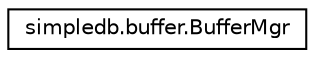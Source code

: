digraph "Graphical Class Hierarchy"
{
  edge [fontname="Helvetica",fontsize="10",labelfontname="Helvetica",labelfontsize="10"];
  node [fontname="Helvetica",fontsize="10",shape=record];
  rankdir="LR";
  Node0 [label="simpledb.buffer.BufferMgr",height=0.2,width=0.4,color="black", fillcolor="white", style="filled",URL="$classsimpledb_1_1buffer_1_1BufferMgr.html"];
}
